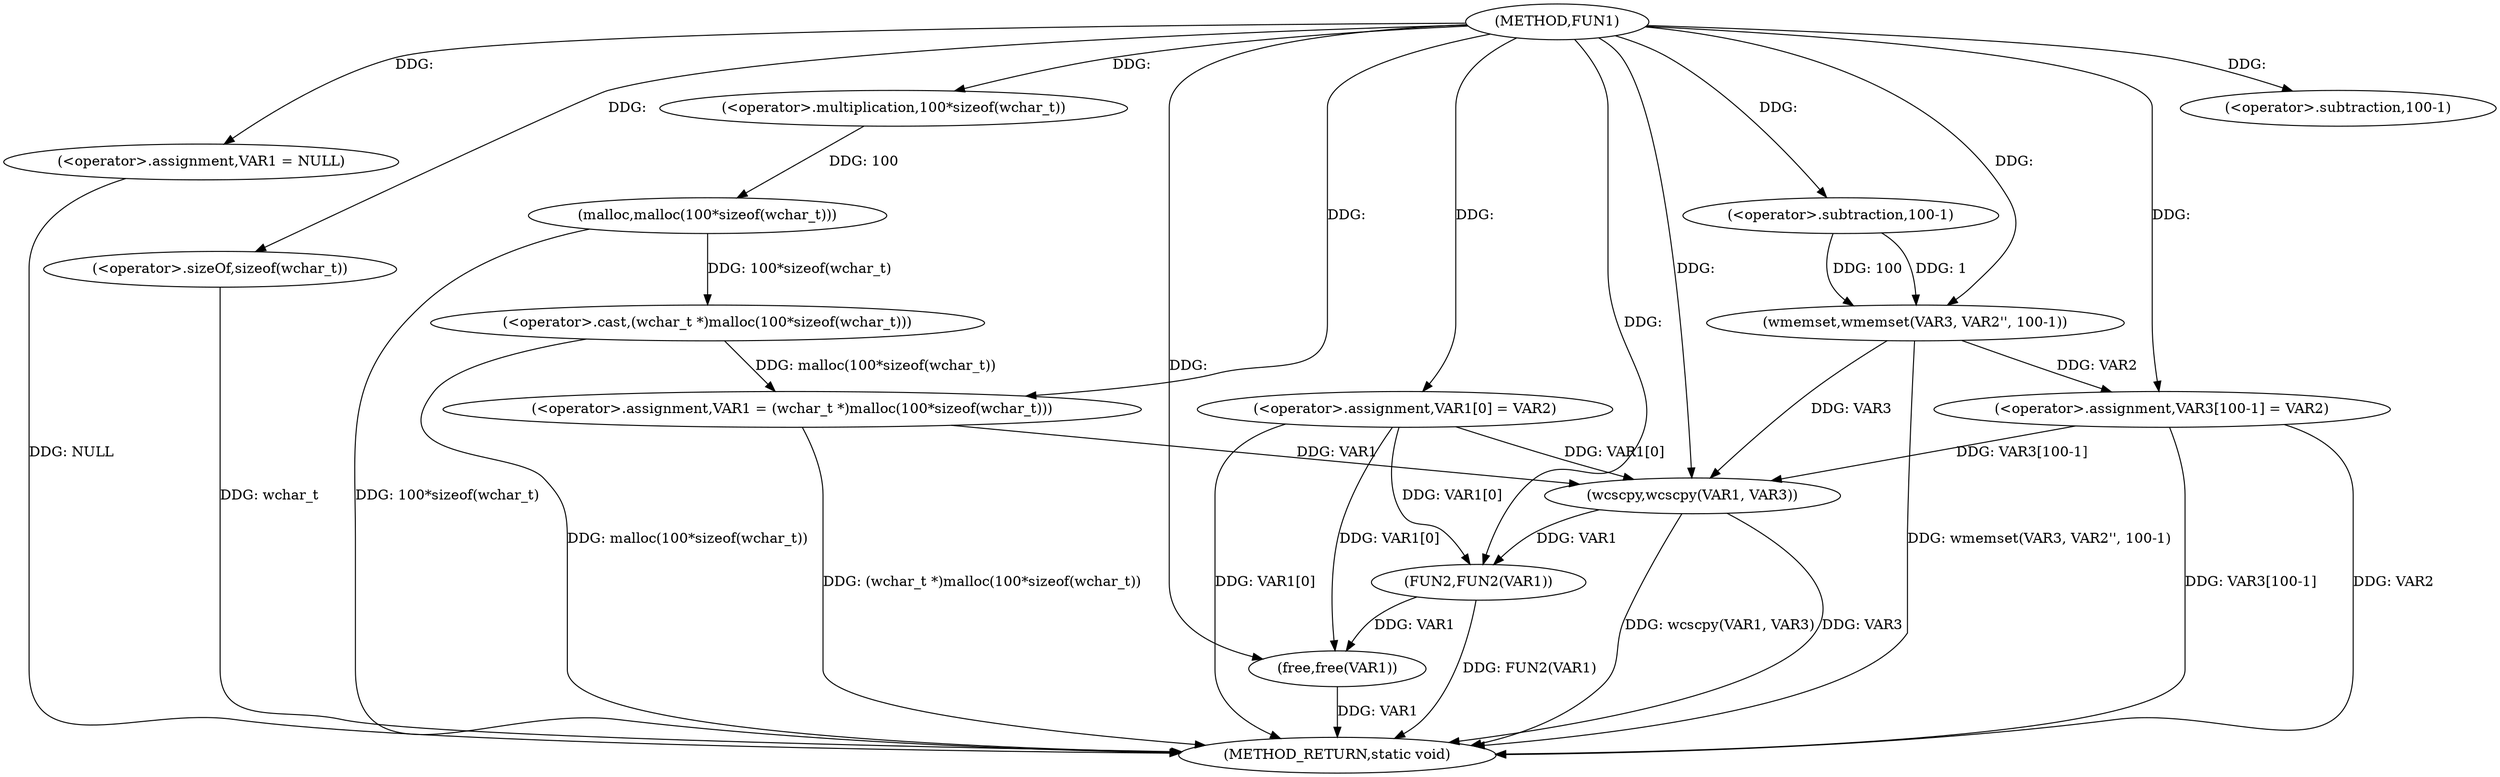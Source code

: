 digraph FUN1 {  
"1000100" [label = "(METHOD,FUN1)" ]
"1000142" [label = "(METHOD_RETURN,static void)" ]
"1000103" [label = "(<operator>.assignment,VAR1 = NULL)" ]
"1000106" [label = "(<operator>.assignment,VAR1 = (wchar_t *)malloc(100*sizeof(wchar_t)))" ]
"1000108" [label = "(<operator>.cast,(wchar_t *)malloc(100*sizeof(wchar_t)))" ]
"1000110" [label = "(malloc,malloc(100*sizeof(wchar_t)))" ]
"1000111" [label = "(<operator>.multiplication,100*sizeof(wchar_t))" ]
"1000113" [label = "(<operator>.sizeOf,sizeof(wchar_t))" ]
"1000115" [label = "(<operator>.assignment,VAR1[0] = VAR2)" ]
"1000122" [label = "(wmemset,wmemset(VAR3, VAR2'', 100-1))" ]
"1000125" [label = "(<operator>.subtraction,100-1)" ]
"1000128" [label = "(<operator>.assignment,VAR3[100-1] = VAR2)" ]
"1000131" [label = "(<operator>.subtraction,100-1)" ]
"1000135" [label = "(wcscpy,wcscpy(VAR1, VAR3))" ]
"1000138" [label = "(FUN2,FUN2(VAR1))" ]
"1000140" [label = "(free,free(VAR1))" ]
  "1000106" -> "1000142"  [ label = "DDG: (wchar_t *)malloc(100*sizeof(wchar_t))"] 
  "1000103" -> "1000142"  [ label = "DDG: NULL"] 
  "1000113" -> "1000142"  [ label = "DDG: wchar_t"] 
  "1000140" -> "1000142"  [ label = "DDG: VAR1"] 
  "1000122" -> "1000142"  [ label = "DDG: wmemset(VAR3, VAR2'', 100-1)"] 
  "1000128" -> "1000142"  [ label = "DDG: VAR3[100-1]"] 
  "1000128" -> "1000142"  [ label = "DDG: VAR2"] 
  "1000135" -> "1000142"  [ label = "DDG: wcscpy(VAR1, VAR3)"] 
  "1000108" -> "1000142"  [ label = "DDG: malloc(100*sizeof(wchar_t))"] 
  "1000138" -> "1000142"  [ label = "DDG: FUN2(VAR1)"] 
  "1000110" -> "1000142"  [ label = "DDG: 100*sizeof(wchar_t)"] 
  "1000115" -> "1000142"  [ label = "DDG: VAR1[0]"] 
  "1000135" -> "1000142"  [ label = "DDG: VAR3"] 
  "1000100" -> "1000103"  [ label = "DDG: "] 
  "1000108" -> "1000106"  [ label = "DDG: malloc(100*sizeof(wchar_t))"] 
  "1000100" -> "1000106"  [ label = "DDG: "] 
  "1000110" -> "1000108"  [ label = "DDG: 100*sizeof(wchar_t)"] 
  "1000111" -> "1000110"  [ label = "DDG: 100"] 
  "1000100" -> "1000111"  [ label = "DDG: "] 
  "1000100" -> "1000113"  [ label = "DDG: "] 
  "1000100" -> "1000115"  [ label = "DDG: "] 
  "1000100" -> "1000122"  [ label = "DDG: "] 
  "1000125" -> "1000122"  [ label = "DDG: 100"] 
  "1000125" -> "1000122"  [ label = "DDG: 1"] 
  "1000100" -> "1000125"  [ label = "DDG: "] 
  "1000122" -> "1000128"  [ label = "DDG: VAR2"] 
  "1000100" -> "1000128"  [ label = "DDG: "] 
  "1000100" -> "1000131"  [ label = "DDG: "] 
  "1000106" -> "1000135"  [ label = "DDG: VAR1"] 
  "1000115" -> "1000135"  [ label = "DDG: VAR1[0]"] 
  "1000100" -> "1000135"  [ label = "DDG: "] 
  "1000122" -> "1000135"  [ label = "DDG: VAR3"] 
  "1000128" -> "1000135"  [ label = "DDG: VAR3[100-1]"] 
  "1000135" -> "1000138"  [ label = "DDG: VAR1"] 
  "1000115" -> "1000138"  [ label = "DDG: VAR1[0]"] 
  "1000100" -> "1000138"  [ label = "DDG: "] 
  "1000138" -> "1000140"  [ label = "DDG: VAR1"] 
  "1000115" -> "1000140"  [ label = "DDG: VAR1[0]"] 
  "1000100" -> "1000140"  [ label = "DDG: "] 
}
